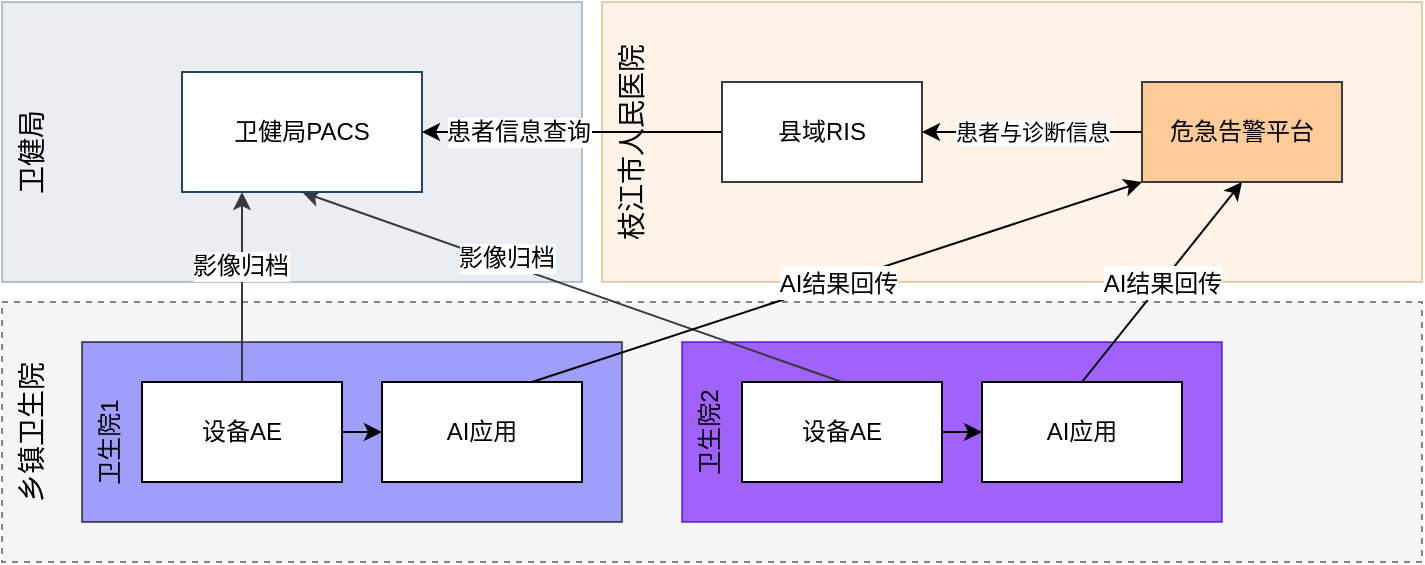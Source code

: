 <mxfile version="16.4.0" type="device"><diagram id="F9HyVHvMUxgOKzChUkeS" name="第 1 页"><mxGraphModel dx="946" dy="588" grid="1" gridSize="10" guides="1" tooltips="1" connect="1" arrows="1" fold="1" page="1" pageScale="1" pageWidth="1169" pageHeight="827" math="0" shadow="0"><root><mxCell id="0"/><mxCell id="1" parent="0"/><mxCell id="apodYYFnsmA6dT8eJ6ix-19" value="" style="rounded=0;whiteSpace=wrap;html=1;opacity=60;fillColor=#eeeeee;strokeColor=#36393d;dashed=1;" parent="1" vertex="1"><mxGeometry x="50" y="250" width="710" height="130" as="geometry"/></mxCell><mxCell id="apodYYFnsmA6dT8eJ6ix-33" value="" style="rounded=0;whiteSpace=wrap;html=1;fillColor=#6666FF;fontSize=14;opacity=60;" parent="1" vertex="1"><mxGeometry x="90" y="270" width="270" height="90" as="geometry"/></mxCell><mxCell id="apodYYFnsmA6dT8eJ6ix-34" value="" style="rounded=0;whiteSpace=wrap;html=1;fillColor=#6a00ff;fontSize=14;opacity=60;strokeColor=#3700CC;fontColor=#ffffff;" parent="1" vertex="1"><mxGeometry x="390" y="270" width="270" height="90" as="geometry"/></mxCell><mxCell id="apodYYFnsmA6dT8eJ6ix-24" value="" style="rounded=0;whiteSpace=wrap;html=1;opacity=30;fillColor=#bac8d3;strokeColor=#23445d;" parent="1" vertex="1"><mxGeometry x="50" y="100" width="290" height="140" as="geometry"/></mxCell><mxCell id="apodYYFnsmA6dT8eJ6ix-20" value="" style="rounded=0;whiteSpace=wrap;html=1;opacity=30;fillColor=#fad7ac;strokeColor=#b46504;" parent="1" vertex="1"><mxGeometry x="350" y="100" width="410" height="140" as="geometry"/></mxCell><mxCell id="apodYYFnsmA6dT8eJ6ix-9" style="rounded=0;orthogonalLoop=1;jettySize=auto;html=1;exitX=0.5;exitY=0;exitDx=0;exitDy=0;entryX=0.25;entryY=1;entryDx=0;entryDy=0;fillColor=#ffcc99;strokeColor=#36393d;" parent="1" source="apodYYFnsmA6dT8eJ6ix-1" target="apodYYFnsmA6dT8eJ6ix-6" edge="1"><mxGeometry relative="1" as="geometry"/></mxCell><mxCell id="apodYYFnsmA6dT8eJ6ix-44" value="影像归档" style="edgeLabel;html=1;align=center;verticalAlign=middle;resizable=0;points=[];fontSize=12;" parent="apodYYFnsmA6dT8eJ6ix-9" vertex="1" connectable="0"><mxGeometry x="0.221" y="1" relative="1" as="geometry"><mxPoint as="offset"/></mxGeometry></mxCell><mxCell id="apodYYFnsmA6dT8eJ6ix-38" style="edgeStyle=none;rounded=0;orthogonalLoop=1;jettySize=auto;html=1;exitX=1;exitY=0.5;exitDx=0;exitDy=0;fontSize=12;" parent="1" source="apodYYFnsmA6dT8eJ6ix-1" target="apodYYFnsmA6dT8eJ6ix-12" edge="1"><mxGeometry relative="1" as="geometry"/></mxCell><mxCell id="apodYYFnsmA6dT8eJ6ix-1" value="设备AE" style="rounded=0;whiteSpace=wrap;html=1;" parent="1" vertex="1"><mxGeometry x="120" y="290" width="100" height="50" as="geometry"/></mxCell><mxCell id="apodYYFnsmA6dT8eJ6ix-10" style="rounded=0;orthogonalLoop=1;jettySize=auto;html=1;exitX=0.5;exitY=0;exitDx=0;exitDy=0;entryX=0.5;entryY=1;entryDx=0;entryDy=0;fillColor=#ffcc99;strokeColor=#36393d;" parent="1" source="apodYYFnsmA6dT8eJ6ix-2" target="apodYYFnsmA6dT8eJ6ix-6" edge="1"><mxGeometry relative="1" as="geometry"/></mxCell><mxCell id="apodYYFnsmA6dT8eJ6ix-45" value="影像归档" style="edgeLabel;html=1;align=center;verticalAlign=middle;resizable=0;points=[];fontSize=12;" parent="apodYYFnsmA6dT8eJ6ix-10" vertex="1" connectable="0"><mxGeometry x="0.251" y="-3" relative="1" as="geometry"><mxPoint as="offset"/></mxGeometry></mxCell><mxCell id="apodYYFnsmA6dT8eJ6ix-17" style="edgeStyle=none;rounded=0;orthogonalLoop=1;jettySize=auto;html=1;exitX=0.5;exitY=1;exitDx=0;exitDy=0;entryX=0.5;entryY=0;entryDx=0;entryDy=0;" parent="1" edge="1"><mxGeometry relative="1" as="geometry"><mxPoint x="450" y="330" as="sourcePoint"/></mxGeometry></mxCell><mxCell id="apodYYFnsmA6dT8eJ6ix-6" value="卫健局PACS" style="rounded=0;whiteSpace=wrap;html=1;strokeColor=#23445d;fillColor=#FFFFFF;" parent="1" vertex="1"><mxGeometry x="140" y="135" width="120" height="60" as="geometry"/></mxCell><mxCell id="apodYYFnsmA6dT8eJ6ix-30" value="&lt;font style=&quot;font-size: 12px&quot;&gt;AI结果回传&lt;/font&gt;" style="edgeStyle=none;rounded=0;orthogonalLoop=1;jettySize=auto;html=1;exitX=0.75;exitY=0;exitDx=0;exitDy=0;entryX=0;entryY=1;entryDx=0;entryDy=0;fontSize=14;" parent="1" source="apodYYFnsmA6dT8eJ6ix-12" target="lNygnXjWMXEXaCHYzi4d-2" edge="1"><mxGeometry relative="1" as="geometry"/></mxCell><mxCell id="apodYYFnsmA6dT8eJ6ix-12" value="AI应用" style="rounded=0;whiteSpace=wrap;html=1;" parent="1" vertex="1"><mxGeometry x="240" y="290" width="100" height="50" as="geometry"/></mxCell><mxCell id="apodYYFnsmA6dT8eJ6ix-31" value="&lt;font style=&quot;font-size: 12px&quot;&gt;AI结果回传&lt;/font&gt;" style="edgeStyle=none;rounded=0;orthogonalLoop=1;jettySize=auto;html=1;exitX=0.5;exitY=0;exitDx=0;exitDy=0;entryX=0.5;entryY=1;entryDx=0;entryDy=0;fontSize=14;" parent="1" source="apodYYFnsmA6dT8eJ6ix-13" target="lNygnXjWMXEXaCHYzi4d-2" edge="1"><mxGeometry relative="1" as="geometry"/></mxCell><mxCell id="apodYYFnsmA6dT8eJ6ix-13" value="AI应用" style="rounded=0;whiteSpace=wrap;html=1;" parent="1" vertex="1"><mxGeometry x="540" y="290" width="100" height="50" as="geometry"/></mxCell><mxCell id="apodYYFnsmA6dT8eJ6ix-47" style="edgeStyle=none;rounded=0;orthogonalLoop=1;jettySize=auto;html=1;exitX=0;exitY=0.5;exitDx=0;exitDy=0;fontSize=12;" parent="1" source="apodYYFnsmA6dT8eJ6ix-25" target="apodYYFnsmA6dT8eJ6ix-6" edge="1"><mxGeometry relative="1" as="geometry"/></mxCell><mxCell id="apodYYFnsmA6dT8eJ6ix-48" value="患者信息查询" style="edgeLabel;html=1;align=center;verticalAlign=middle;resizable=0;points=[];fontSize=12;" parent="apodYYFnsmA6dT8eJ6ix-47" vertex="1" connectable="0"><mxGeometry x="-0.53" y="5" relative="1" as="geometry"><mxPoint x="-67" y="-5" as="offset"/></mxGeometry></mxCell><mxCell id="apodYYFnsmA6dT8eJ6ix-25" value="县域RIS" style="rounded=0;whiteSpace=wrap;html=1;strokeColor=#36393d;fillColor=#FFFFFF;" parent="1" vertex="1"><mxGeometry x="410" y="140" width="100" height="50" as="geometry"/></mxCell><mxCell id="apodYYFnsmA6dT8eJ6ix-27" value="乡镇卫生院" style="text;html=1;strokeColor=none;fillColor=none;align=center;verticalAlign=top;whiteSpace=wrap;rounded=0;opacity=60;horizontal=0;fontSize=14;" parent="1" vertex="1"><mxGeometry x="50" y="275" width="40" height="80" as="geometry"/></mxCell><mxCell id="apodYYFnsmA6dT8eJ6ix-28" value="枝江市人民医院" style="text;html=1;strokeColor=none;fillColor=none;align=center;verticalAlign=top;whiteSpace=wrap;rounded=0;opacity=60;horizontal=0;fontSize=14;" parent="1" vertex="1"><mxGeometry x="350" y="120" width="40" height="100" as="geometry"/></mxCell><mxCell id="apodYYFnsmA6dT8eJ6ix-29" value="卫健局" style="text;html=1;strokeColor=none;fillColor=none;align=center;verticalAlign=top;whiteSpace=wrap;rounded=0;opacity=60;horizontal=0;fontSize=14;" parent="1" vertex="1"><mxGeometry x="50" y="125" width="40" height="100" as="geometry"/></mxCell><mxCell id="apodYYFnsmA6dT8eJ6ix-35" value="卫生院1" style="text;html=1;strokeColor=none;fillColor=none;align=center;verticalAlign=top;whiteSpace=wrap;rounded=0;opacity=60;horizontal=0;fontSize=12;" parent="1" vertex="1"><mxGeometry x="90" y="280" width="30" height="80" as="geometry"/></mxCell><mxCell id="apodYYFnsmA6dT8eJ6ix-36" value="卫生院2" style="text;html=1;strokeColor=none;fillColor=none;align=center;verticalAlign=top;whiteSpace=wrap;rounded=0;opacity=60;horizontal=0;fontSize=12;" parent="1" vertex="1"><mxGeometry x="390" y="275" width="30" height="80" as="geometry"/></mxCell><mxCell id="apodYYFnsmA6dT8eJ6ix-39" style="edgeStyle=none;rounded=0;orthogonalLoop=1;jettySize=auto;html=1;exitX=1;exitY=0.5;exitDx=0;exitDy=0;entryX=0;entryY=0.5;entryDx=0;entryDy=0;fontSize=12;" parent="1" source="apodYYFnsmA6dT8eJ6ix-2" target="apodYYFnsmA6dT8eJ6ix-13" edge="1"><mxGeometry relative="1" as="geometry"/></mxCell><mxCell id="apodYYFnsmA6dT8eJ6ix-2" value="设备AE" style="rounded=0;whiteSpace=wrap;html=1;" parent="1" vertex="1"><mxGeometry x="420" y="290" width="100" height="50" as="geometry"/></mxCell><mxCell id="lNygnXjWMXEXaCHYzi4d-4" value="患者与诊断信息" style="edgeStyle=orthogonalEdgeStyle;rounded=0;orthogonalLoop=1;jettySize=auto;html=1;exitX=0;exitY=0.5;exitDx=0;exitDy=0;entryX=1;entryY=0.5;entryDx=0;entryDy=0;" parent="1" source="lNygnXjWMXEXaCHYzi4d-2" target="apodYYFnsmA6dT8eJ6ix-25" edge="1"><mxGeometry relative="1" as="geometry"/></mxCell><mxCell id="lNygnXjWMXEXaCHYzi4d-2" value="危急告警平台" style="rounded=0;whiteSpace=wrap;html=1;strokeColor=#36393d;fillColor=#ffcc99;" parent="1" vertex="1"><mxGeometry x="620" y="140" width="100" height="50" as="geometry"/></mxCell></root></mxGraphModel></diagram></mxfile>